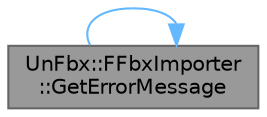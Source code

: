 digraph "UnFbx::FFbxImporter::GetErrorMessage"
{
 // INTERACTIVE_SVG=YES
 // LATEX_PDF_SIZE
  bgcolor="transparent";
  edge [fontname=Helvetica,fontsize=10,labelfontname=Helvetica,labelfontsize=10];
  node [fontname=Helvetica,fontsize=10,shape=box,height=0.2,width=0.4];
  rankdir="LR";
  Node1 [id="Node000001",label="UnFbx::FFbxImporter\l::GetErrorMessage",height=0.2,width=0.4,color="gray40", fillcolor="grey60", style="filled", fontcolor="black",tooltip="Retrieve the FBX loader's error message explaining its failure to read a given FBX file."];
  Node1 -> Node1 [id="edge1_Node000001_Node000001",color="steelblue1",style="solid",tooltip=" "];
}
